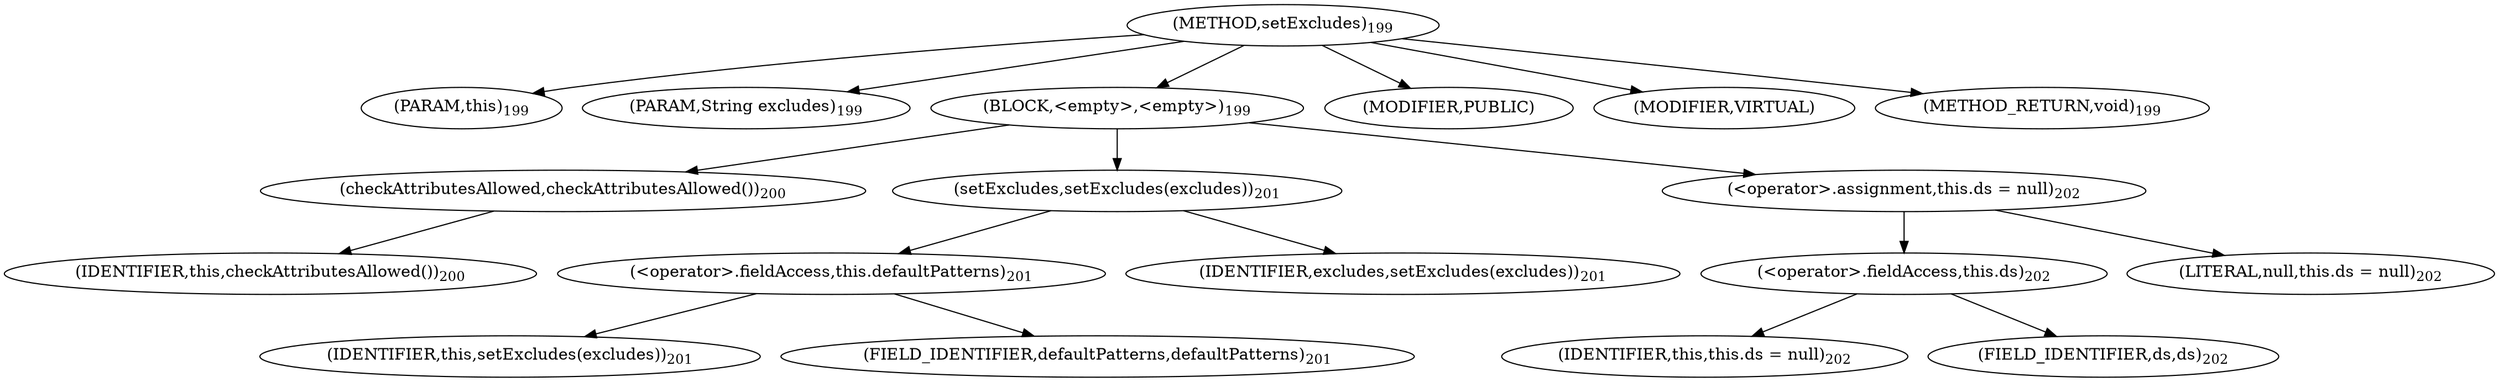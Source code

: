 digraph "setExcludes" {  
"511" [label = <(METHOD,setExcludes)<SUB>199</SUB>> ]
"41" [label = <(PARAM,this)<SUB>199</SUB>> ]
"512" [label = <(PARAM,String excludes)<SUB>199</SUB>> ]
"513" [label = <(BLOCK,&lt;empty&gt;,&lt;empty&gt;)<SUB>199</SUB>> ]
"514" [label = <(checkAttributesAllowed,checkAttributesAllowed())<SUB>200</SUB>> ]
"40" [label = <(IDENTIFIER,this,checkAttributesAllowed())<SUB>200</SUB>> ]
"515" [label = <(setExcludes,setExcludes(excludes))<SUB>201</SUB>> ]
"516" [label = <(&lt;operator&gt;.fieldAccess,this.defaultPatterns)<SUB>201</SUB>> ]
"517" [label = <(IDENTIFIER,this,setExcludes(excludes))<SUB>201</SUB>> ]
"518" [label = <(FIELD_IDENTIFIER,defaultPatterns,defaultPatterns)<SUB>201</SUB>> ]
"519" [label = <(IDENTIFIER,excludes,setExcludes(excludes))<SUB>201</SUB>> ]
"520" [label = <(&lt;operator&gt;.assignment,this.ds = null)<SUB>202</SUB>> ]
"521" [label = <(&lt;operator&gt;.fieldAccess,this.ds)<SUB>202</SUB>> ]
"522" [label = <(IDENTIFIER,this,this.ds = null)<SUB>202</SUB>> ]
"523" [label = <(FIELD_IDENTIFIER,ds,ds)<SUB>202</SUB>> ]
"524" [label = <(LITERAL,null,this.ds = null)<SUB>202</SUB>> ]
"525" [label = <(MODIFIER,PUBLIC)> ]
"526" [label = <(MODIFIER,VIRTUAL)> ]
"527" [label = <(METHOD_RETURN,void)<SUB>199</SUB>> ]
  "511" -> "41" 
  "511" -> "512" 
  "511" -> "513" 
  "511" -> "525" 
  "511" -> "526" 
  "511" -> "527" 
  "513" -> "514" 
  "513" -> "515" 
  "513" -> "520" 
  "514" -> "40" 
  "515" -> "516" 
  "515" -> "519" 
  "516" -> "517" 
  "516" -> "518" 
  "520" -> "521" 
  "520" -> "524" 
  "521" -> "522" 
  "521" -> "523" 
}
